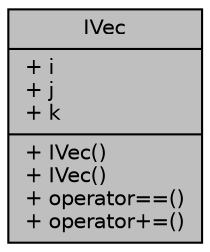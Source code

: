 digraph "IVec"
{
  edge [fontname="Helvetica",fontsize="10",labelfontname="Helvetica",labelfontsize="10"];
  node [fontname="Helvetica",fontsize="10",shape=record];
  Node1 [label="{IVec\n|+ i\l+ j\l+ k\l|+ IVec()\l+ IVec()\l+ operator==()\l+ operator+=()\l}",height=0.2,width=0.4,color="black", fillcolor="grey75", style="filled", fontcolor="black"];
}
